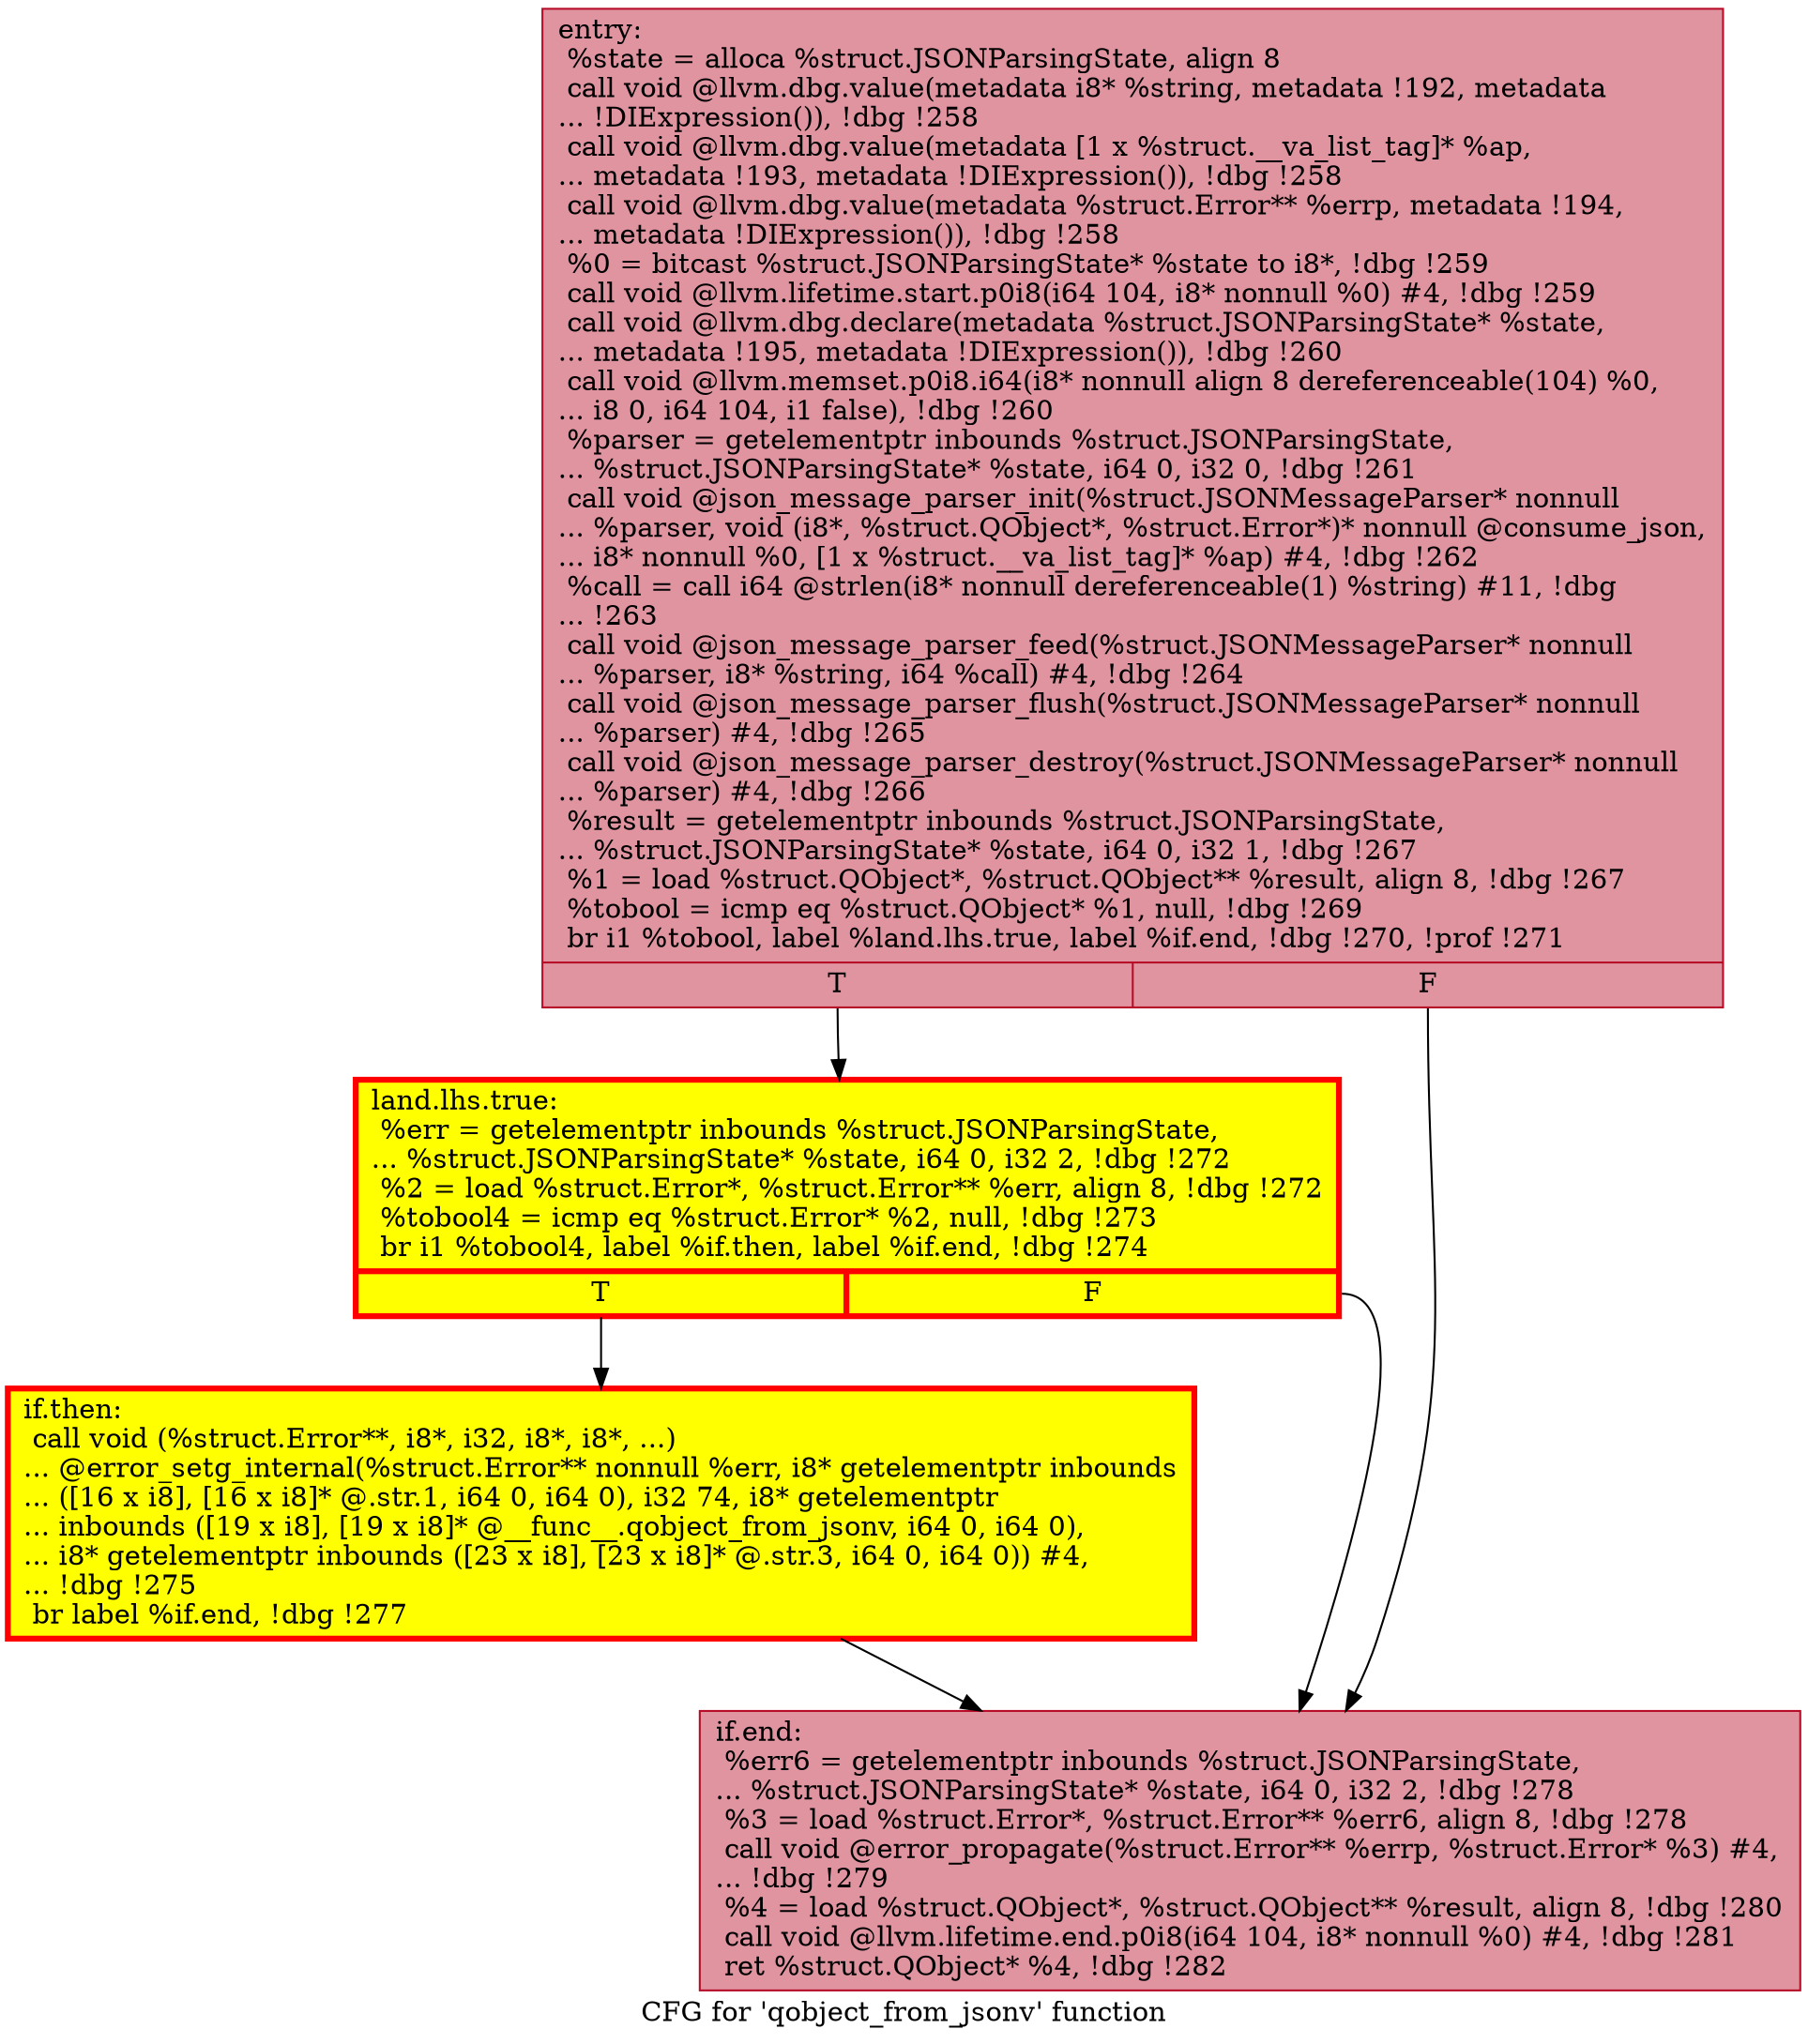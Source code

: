 digraph "CFG for 'qobject_from_jsonv' function" {
	label="CFG for 'qobject_from_jsonv' function";

	Node0x55624330d900 [shape=record,color="#b70d28ff", style=filled, fillcolor="#b70d2870",label="{entry:\l  %state = alloca %struct.JSONParsingState, align 8\l  call void @llvm.dbg.value(metadata i8* %string, metadata !192, metadata\l... !DIExpression()), !dbg !258\l  call void @llvm.dbg.value(metadata [1 x %struct.__va_list_tag]* %ap,\l... metadata !193, metadata !DIExpression()), !dbg !258\l  call void @llvm.dbg.value(metadata %struct.Error** %errp, metadata !194,\l... metadata !DIExpression()), !dbg !258\l  %0 = bitcast %struct.JSONParsingState* %state to i8*, !dbg !259\l  call void @llvm.lifetime.start.p0i8(i64 104, i8* nonnull %0) #4, !dbg !259\l  call void @llvm.dbg.declare(metadata %struct.JSONParsingState* %state,\l... metadata !195, metadata !DIExpression()), !dbg !260\l  call void @llvm.memset.p0i8.i64(i8* nonnull align 8 dereferenceable(104) %0,\l... i8 0, i64 104, i1 false), !dbg !260\l  %parser = getelementptr inbounds %struct.JSONParsingState,\l... %struct.JSONParsingState* %state, i64 0, i32 0, !dbg !261\l  call void @json_message_parser_init(%struct.JSONMessageParser* nonnull\l... %parser, void (i8*, %struct.QObject*, %struct.Error*)* nonnull @consume_json,\l... i8* nonnull %0, [1 x %struct.__va_list_tag]* %ap) #4, !dbg !262\l  %call = call i64 @strlen(i8* nonnull dereferenceable(1) %string) #11, !dbg\l... !263\l  call void @json_message_parser_feed(%struct.JSONMessageParser* nonnull\l... %parser, i8* %string, i64 %call) #4, !dbg !264\l  call void @json_message_parser_flush(%struct.JSONMessageParser* nonnull\l... %parser) #4, !dbg !265\l  call void @json_message_parser_destroy(%struct.JSONMessageParser* nonnull\l... %parser) #4, !dbg !266\l  %result = getelementptr inbounds %struct.JSONParsingState,\l... %struct.JSONParsingState* %state, i64 0, i32 1, !dbg !267\l  %1 = load %struct.QObject*, %struct.QObject** %result, align 8, !dbg !267\l  %tobool = icmp eq %struct.QObject* %1, null, !dbg !269\l  br i1 %tobool, label %land.lhs.true, label %if.end, !dbg !270, !prof !271\l|{<s0>T|<s1>F}}"];
	Node0x55624330d900:s0 -> Node0x55624332a770;
	Node0x55624330d900:s1 -> Node0x55624332a720;
	Node0x55624332a770 [shape=record,penwidth=3.0, style="filled", color="red", fillcolor="yellow",label="{land.lhs.true:                                    \l  %err = getelementptr inbounds %struct.JSONParsingState,\l... %struct.JSONParsingState* %state, i64 0, i32 2, !dbg !272\l  %2 = load %struct.Error*, %struct.Error** %err, align 8, !dbg !272\l  %tobool4 = icmp eq %struct.Error* %2, null, !dbg !273\l  br i1 %tobool4, label %if.then, label %if.end, !dbg !274\l|{<s0>T|<s1>F}}"];
	Node0x55624332a770:s0 -> Node0x55624332a6d0;
	Node0x55624332a770:s1 -> Node0x55624332a720;
	Node0x55624332a6d0 [shape=record,penwidth=3.0, style="filled", color="red", fillcolor="yellow",label="{if.then:                                          \l  call void (%struct.Error**, i8*, i32, i8*, i8*, ...)\l... @error_setg_internal(%struct.Error** nonnull %err, i8* getelementptr inbounds\l... ([16 x i8], [16 x i8]* @.str.1, i64 0, i64 0), i32 74, i8* getelementptr\l... inbounds ([19 x i8], [19 x i8]* @__func__.qobject_from_jsonv, i64 0, i64 0),\l... i8* getelementptr inbounds ([23 x i8], [23 x i8]* @.str.3, i64 0, i64 0)) #4,\l... !dbg !275\l  br label %if.end, !dbg !277\l}"];
	Node0x55624332a6d0 -> Node0x55624332a720;
	Node0x55624332a720 [shape=record,color="#b70d28ff", style=filled, fillcolor="#b70d2870",label="{if.end:                                           \l  %err6 = getelementptr inbounds %struct.JSONParsingState,\l... %struct.JSONParsingState* %state, i64 0, i32 2, !dbg !278\l  %3 = load %struct.Error*, %struct.Error** %err6, align 8, !dbg !278\l  call void @error_propagate(%struct.Error** %errp, %struct.Error* %3) #4,\l... !dbg !279\l  %4 = load %struct.QObject*, %struct.QObject** %result, align 8, !dbg !280\l  call void @llvm.lifetime.end.p0i8(i64 104, i8* nonnull %0) #4, !dbg !281\l  ret %struct.QObject* %4, !dbg !282\l}"];
}
